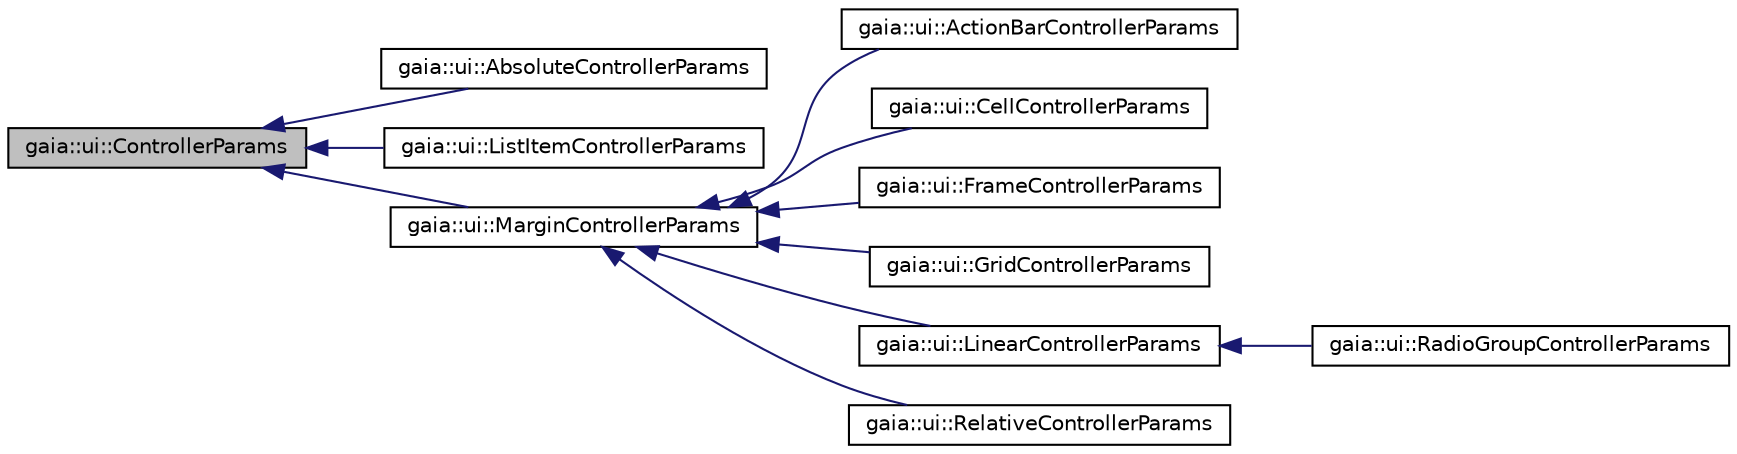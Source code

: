 digraph G
{
  edge [fontname="Helvetica",fontsize="10",labelfontname="Helvetica",labelfontsize="10"];
  node [fontname="Helvetica",fontsize="10",shape=record];
  rankdir=LR;
  Node1 [label="gaia::ui::ControllerParams",height=0.2,width=0.4,color="black", fillcolor="grey75", style="filled" fontcolor="black"];
  Node1 -> Node2 [dir=back,color="midnightblue",fontsize="10",style="solid",fontname="Helvetica"];
  Node2 [label="gaia::ui::AbsoluteControllerParams",height=0.2,width=0.4,color="black", fillcolor="white", style="filled",URL="$d0/df5/classgaia_1_1ui_1_1_absolute_controller_params.html",tooltip="AbsoluteControllerParams are used by widgets to tell their AbsoluteController how they want to be lai..."];
  Node1 -> Node3 [dir=back,color="midnightblue",fontsize="10",style="solid",fontname="Helvetica"];
  Node3 [label="gaia::ui::ListItemControllerParams",height=0.2,width=0.4,color="black", fillcolor="white", style="filled",URL="$d1/dec/classgaia_1_1ui_1_1_list_item_controller_params.html",tooltip="ListItemControllerParams are used by widgets to tell their parents how they want to be laid out..."];
  Node1 -> Node4 [dir=back,color="midnightblue",fontsize="10",style="solid",fontname="Helvetica"];
  Node4 [label="gaia::ui::MarginControllerParams",height=0.2,width=0.4,color="black", fillcolor="white", style="filled",URL="$de/dd1/classgaia_1_1ui_1_1_margin_controller_params.html",tooltip="Per-child layout information for layouts that support margins."];
  Node4 -> Node5 [dir=back,color="midnightblue",fontsize="10",style="solid",fontname="Helvetica"];
  Node5 [label="gaia::ui::ActionBarControllerParams",height=0.2,width=0.4,color="black", fillcolor="white", style="filled",URL="$da/dcf/classgaia_1_1ui_1_1_action_bar_controller_params.html",tooltip="ActionBarControllerParams are used by widgets to tell their RadioGroupController how they want to be ..."];
  Node4 -> Node6 [dir=back,color="midnightblue",fontsize="10",style="solid",fontname="Helvetica"];
  Node6 [label="gaia::ui::CellControllerParams",height=0.2,width=0.4,color="black", fillcolor="white", style="filled",URL="$d4/d6f/classgaia_1_1ui_1_1_cell_controller_params.html"];
  Node4 -> Node7 [dir=back,color="midnightblue",fontsize="10",style="solid",fontname="Helvetica"];
  Node7 [label="gaia::ui::FrameControllerParams",height=0.2,width=0.4,color="black", fillcolor="white", style="filled",URL="$d7/d11/classgaia_1_1ui_1_1_frame_controller_params.html",tooltip="FrameControllerParams are used by widgets to tell their FrameController how they want to be laid out..."];
  Node4 -> Node8 [dir=back,color="midnightblue",fontsize="10",style="solid",fontname="Helvetica"];
  Node8 [label="gaia::ui::GridControllerParams",height=0.2,width=0.4,color="black", fillcolor="white", style="filled",URL="$d9/dfe/classgaia_1_1ui_1_1_grid_controller_params.html",tooltip="Layout information associated with each of the children of a GridLayout."];
  Node4 -> Node9 [dir=back,color="midnightblue",fontsize="10",style="solid",fontname="Helvetica"];
  Node9 [label="gaia::ui::LinearControllerParams",height=0.2,width=0.4,color="black", fillcolor="white", style="filled",URL="$dd/dee/classgaia_1_1ui_1_1_linear_controller_params.html",tooltip="LinearControllerParams are used by widgets to tell their LinearLayout how they want to be laid out..."];
  Node9 -> Node10 [dir=back,color="midnightblue",fontsize="10",style="solid",fontname="Helvetica"];
  Node10 [label="gaia::ui::RadioGroupControllerParams",height=0.2,width=0.4,color="black", fillcolor="white", style="filled",URL="$df/d81/classgaia_1_1ui_1_1_radio_group_controller_params.html",tooltip="RadioGroupControllerParams are used by widgets to tell their RadioGroupController how they want to be..."];
  Node4 -> Node11 [dir=back,color="midnightblue",fontsize="10",style="solid",fontname="Helvetica"];
  Node11 [label="gaia::ui::RelativeControllerParams",height=0.2,width=0.4,color="black", fillcolor="white", style="filled",URL="$d9/d61/classgaia_1_1ui_1_1_relative_controller_params.html",tooltip="RelativeControllerParams are used by widgets to tell their RelativeController how they want to be lai..."];
}
